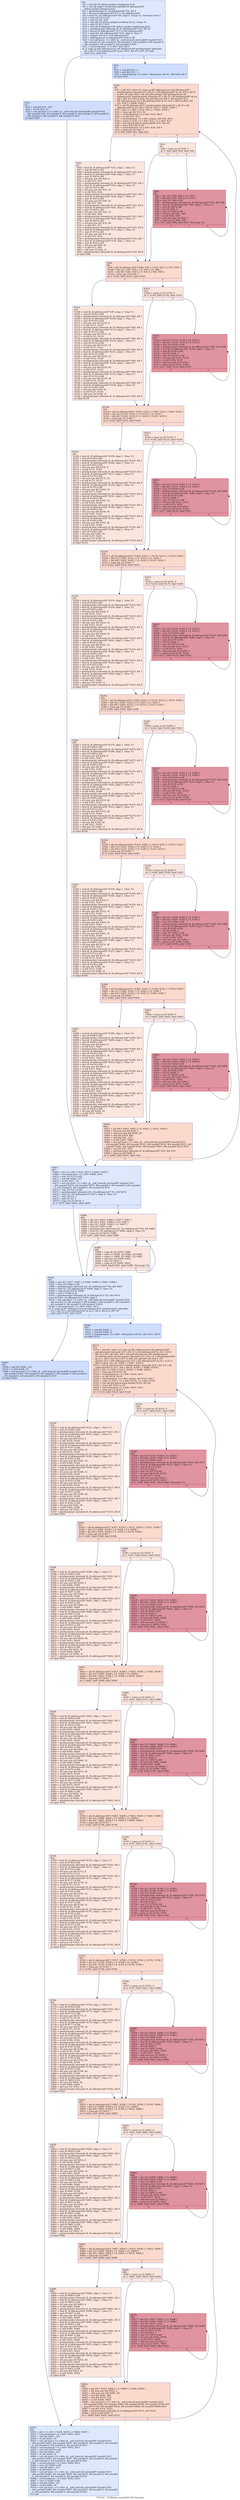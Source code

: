 digraph "CFG for '_Z13binary_searchPiS_Pbi' function" {
	label="CFG for '_Z13binary_searchPiS_Pbi' function";

	Node0x62e22c0 [shape=record,color="#3d50c3ff", style=filled, fillcolor="#b2ccfb70",label="{%4:\l  %5 = tail call i32 @llvm.amdgcn.workgroup.id.x()\l  %6 = tail call align 4 dereferenceable(64) i8 addrspace(4)*\l... @llvm.amdgcn.dispatch.ptr()\l  %7 = getelementptr i8, i8 addrspace(4)* %6, i64 4\l  %8 = bitcast i8 addrspace(4)* %7 to i16 addrspace(4)*\l  %9 = load i16, i16 addrspace(4)* %8, align 4, !range !4, !invariant.load !5\l  %10 = zext i16 %9 to i32\l  %11 = mul i32 %5, %10\l  %12 = tail call i32 @llvm.amdgcn.workitem.id.x(), !range !6\l  %13 = add i32 %11, %12\l  %14 = tail call i8 addrspace(4)* @llvm.amdgcn.implicitarg.ptr()\l  %15 = getelementptr inbounds i8, i8 addrspace(4)* %14, i64 24\l  %16 = bitcast i8 addrspace(4)* %15 to i64 addrspace(4)*\l  %17 = load i64, i64 addrspace(4)* %16, align 8, !tbaa !7\l  %18 = inttoptr i64 %17 to i8 addrspace(1)*\l  %19 = addrspacecast i8 addrspace(1)* %18 to i8*\l  %20 = tail call fastcc \<2 x i64\> @__ockl_hostcall_internal(i8* noundef %19,\l... i64 noundef 33, i64 noundef 0, i64 noundef 0, i64 noundef 0, i64 noundef 0,\l... i64 noundef 0, i64 noundef 0, i64 noundef 0) #10\l  %21 = extractelement \<2 x i64\> %20, i64 0\l  br i1 icmp eq (i8* addrspacecast (i8 addrspace(4)* getelementptr inbounds\l... ([5 x i8], [5 x i8] addrspace(4)* @.str, i64 0, i64 0) to i8*), i8* null),\l... label %22, label %26\l|{<s0>T|<s1>F}}"];
	Node0x62e22c0:s0 -> Node0x62e5010;
	Node0x62e22c0:s1 -> Node0x62e5a00;
	Node0x62e5010 [shape=record,color="#3d50c3ff", style=filled, fillcolor="#93b5fe70",label="{%22:\l22:                                               \l  %23 = and i64 %21, -225\l  %24 = or i64 %23, 32\l  %25 = tail call fastcc \<2 x i64\> @__ockl_hostcall_internal(i8* noundef %19,\l... i64 noundef %24, i64 noundef 0, i64 noundef 0, i64 noundef 0, i64 noundef 0,\l... i64 noundef 0, i64 noundef 0, i64 noundef 0) #10\l  br label %467\l}"];
	Node0x62e5010 -> Node0x62e5cc0;
	Node0x62e5a00 [shape=record,color="#3d50c3ff", style=filled, fillcolor="#93b5fe70",label="{%26:\l26:                                               \l  %27 = and i64 %21, 2\l  %28 = and i64 %21, -3\l  %29 = insertelement \<2 x i64\> \<i64 poison, i64 0\>, i64 %28, i64 0\l  br label %30\l}"];
	Node0x62e5a00 -> Node0x62e6860;
	Node0x62e6860 [shape=record,color="#3d50c3ff", style=filled, fillcolor="#f7ac8e70",label="{%30:\l30:                                               \l  %31 = phi i64 [ select (i1 icmp eq (i8* addrspacecast (i8 addrspace(4)*\l... getelementptr inbounds ([5 x i8], [5 x i8] addrspace(4)* @.str, i64 0, i64 0)\l... to i8*), i8* null), i64 0, i64 add (i64 ptrtoint (i8* addrspacecast (i8\l... addrspace(4)* getelementptr inbounds ([5 x i8], [5 x i8] addrspace(4)* @.str,\l... i64 0, i64 4) to i8*) to i64), i64 add (i64 sub (i64 0, i64 ptrtoint ([5 x\l... i8]* addrspacecast ([5 x i8] addrspace(4)* @.str to [5 x i8]*) to i64)), i64\l... 1))), %26 ], [ %464, %456 ]\l  %32 = phi i8 addrspace(4)* [ getelementptr inbounds ([5 x i8], [5 x i8]\l... addrspace(4)* @.str, i64 0, i64 0), %26 ], [ %465, %456 ]\l  %33 = phi \<2 x i64\> [ %29, %26 ], [ %463, %456 ]\l  %34 = icmp ugt i64 %31, 56\l  %35 = extractelement \<2 x i64\> %33, i64 0\l  %36 = or i64 %35, %27\l  %37 = insertelement \<2 x i64\> poison, i64 %36, i64 0\l  %38 = select i1 %34, \<2 x i64\> %33, \<2 x i64\> %37\l  %39 = tail call i64 @llvm.umin.i64(i64 %31, i64 56)\l  %40 = trunc i64 %39 to i32\l  %41 = extractelement \<2 x i64\> %38, i64 0\l  %42 = icmp ugt i32 %40, 7\l  br i1 %42, label %45, label %43\l|{<s0>T|<s1>F}}"];
	Node0x62e6860:s0 -> Node0x62e78a0;
	Node0x62e6860:s1 -> Node0x62e7930;
	Node0x62e7930 [shape=record,color="#3d50c3ff", style=filled, fillcolor="#f3c7b170",label="{%43:\l43:                                               \l  %44 = icmp eq i32 %40, 0\l  br i1 %44, label %98, label %85\l|{<s0>T|<s1>F}}"];
	Node0x62e7930:s0 -> Node0x62e7b30;
	Node0x62e7930:s1 -> Node0x62e7b80;
	Node0x62e78a0 [shape=record,color="#3d50c3ff", style=filled, fillcolor="#f3c7b170",label="{%45:\l45:                                               \l  %46 = load i8, i8 addrspace(4)* %32, align 1, !tbaa !11\l  %47 = zext i8 %46 to i64\l  %48 = getelementptr inbounds i8, i8 addrspace(4)* %32, i64 1\l  %49 = load i8, i8 addrspace(4)* %48, align 1, !tbaa !11\l  %50 = zext i8 %49 to i64\l  %51 = shl nuw nsw i64 %50, 8\l  %52 = or i64 %51, %47\l  %53 = getelementptr inbounds i8, i8 addrspace(4)* %32, i64 2\l  %54 = load i8, i8 addrspace(4)* %53, align 1, !tbaa !11\l  %55 = zext i8 %54 to i64\l  %56 = shl nuw nsw i64 %55, 16\l  %57 = or i64 %52, %56\l  %58 = getelementptr inbounds i8, i8 addrspace(4)* %32, i64 3\l  %59 = load i8, i8 addrspace(4)* %58, align 1, !tbaa !11\l  %60 = zext i8 %59 to i64\l  %61 = shl nuw nsw i64 %60, 24\l  %62 = or i64 %57, %61\l  %63 = getelementptr inbounds i8, i8 addrspace(4)* %32, i64 4\l  %64 = load i8, i8 addrspace(4)* %63, align 1, !tbaa !11\l  %65 = zext i8 %64 to i64\l  %66 = shl nuw nsw i64 %65, 32\l  %67 = or i64 %62, %66\l  %68 = getelementptr inbounds i8, i8 addrspace(4)* %32, i64 5\l  %69 = load i8, i8 addrspace(4)* %68, align 1, !tbaa !11\l  %70 = zext i8 %69 to i64\l  %71 = shl nuw nsw i64 %70, 40\l  %72 = or i64 %67, %71\l  %73 = getelementptr inbounds i8, i8 addrspace(4)* %32, i64 6\l  %74 = load i8, i8 addrspace(4)* %73, align 1, !tbaa !11\l  %75 = zext i8 %74 to i64\l  %76 = shl nuw nsw i64 %75, 48\l  %77 = or i64 %72, %76\l  %78 = getelementptr inbounds i8, i8 addrspace(4)* %32, i64 7\l  %79 = load i8, i8 addrspace(4)* %78, align 1, !tbaa !11\l  %80 = zext i8 %79 to i64\l  %81 = shl nuw i64 %80, 56\l  %82 = or i64 %77, %81\l  %83 = add nsw i32 %40, -8\l  %84 = getelementptr inbounds i8, i8 addrspace(4)* %32, i64 8\l  br label %98\l}"];
	Node0x62e78a0 -> Node0x62e7b30;
	Node0x62e7b80 [shape=record,color="#b70d28ff", style=filled, fillcolor="#b70d2870",label="{%85:\l85:                                               \l  %86 = phi i32 [ %96, %85 ], [ 0, %43 ]\l  %87 = phi i64 [ %95, %85 ], [ 0, %43 ]\l  %88 = zext i32 %86 to i64\l  %89 = getelementptr inbounds i8, i8 addrspace(4)* %32, i64 %88\l  %90 = load i8, i8 addrspace(4)* %89, align 1, !tbaa !11\l  %91 = zext i8 %90 to i64\l  %92 = shl i32 %86, 3\l  %93 = zext i32 %92 to i64\l  %94 = shl nuw i64 %91, %93\l  %95 = or i64 %94, %87\l  %96 = add nuw nsw i32 %86, 1\l  %97 = icmp eq i32 %96, %40\l  br i1 %97, label %98, label %85, !llvm.loop !12\l|{<s0>T|<s1>F}}"];
	Node0x62e7b80:s0 -> Node0x62e7b30;
	Node0x62e7b80:s1 -> Node0x62e7b80;
	Node0x62e7b30 [shape=record,color="#3d50c3ff", style=filled, fillcolor="#f7ac8e70",label="{%98:\l98:                                               \l  %99 = phi i8 addrspace(4)* [ %84, %45 ], [ %32, %43 ], [ %32, %85 ]\l  %100 = phi i32 [ %83, %45 ], [ 0, %43 ], [ 0, %85 ]\l  %101 = phi i64 [ %82, %45 ], [ 0, %43 ], [ %95, %85 ]\l  %102 = icmp ugt i32 %100, 7\l  br i1 %102, label %105, label %103\l|{<s0>T|<s1>F}}"];
	Node0x62e7b30:s0 -> Node0x62ea870;
	Node0x62e7b30:s1 -> Node0x62ea8c0;
	Node0x62ea8c0 [shape=record,color="#3d50c3ff", style=filled, fillcolor="#f3c7b170",label="{%103:\l103:                                              \l  %104 = icmp eq i32 %100, 0\l  br i1 %104, label %158, label %145\l|{<s0>T|<s1>F}}"];
	Node0x62ea8c0:s0 -> Node0x62eaa90;
	Node0x62ea8c0:s1 -> Node0x62eaae0;
	Node0x62ea870 [shape=record,color="#3d50c3ff", style=filled, fillcolor="#f3c7b170",label="{%105:\l105:                                              \l  %106 = load i8, i8 addrspace(4)* %99, align 1, !tbaa !11\l  %107 = zext i8 %106 to i64\l  %108 = getelementptr inbounds i8, i8 addrspace(4)* %99, i64 1\l  %109 = load i8, i8 addrspace(4)* %108, align 1, !tbaa !11\l  %110 = zext i8 %109 to i64\l  %111 = shl nuw nsw i64 %110, 8\l  %112 = or i64 %111, %107\l  %113 = getelementptr inbounds i8, i8 addrspace(4)* %99, i64 2\l  %114 = load i8, i8 addrspace(4)* %113, align 1, !tbaa !11\l  %115 = zext i8 %114 to i64\l  %116 = shl nuw nsw i64 %115, 16\l  %117 = or i64 %112, %116\l  %118 = getelementptr inbounds i8, i8 addrspace(4)* %99, i64 3\l  %119 = load i8, i8 addrspace(4)* %118, align 1, !tbaa !11\l  %120 = zext i8 %119 to i64\l  %121 = shl nuw nsw i64 %120, 24\l  %122 = or i64 %117, %121\l  %123 = getelementptr inbounds i8, i8 addrspace(4)* %99, i64 4\l  %124 = load i8, i8 addrspace(4)* %123, align 1, !tbaa !11\l  %125 = zext i8 %124 to i64\l  %126 = shl nuw nsw i64 %125, 32\l  %127 = or i64 %122, %126\l  %128 = getelementptr inbounds i8, i8 addrspace(4)* %99, i64 5\l  %129 = load i8, i8 addrspace(4)* %128, align 1, !tbaa !11\l  %130 = zext i8 %129 to i64\l  %131 = shl nuw nsw i64 %130, 40\l  %132 = or i64 %127, %131\l  %133 = getelementptr inbounds i8, i8 addrspace(4)* %99, i64 6\l  %134 = load i8, i8 addrspace(4)* %133, align 1, !tbaa !11\l  %135 = zext i8 %134 to i64\l  %136 = shl nuw nsw i64 %135, 48\l  %137 = or i64 %132, %136\l  %138 = getelementptr inbounds i8, i8 addrspace(4)* %99, i64 7\l  %139 = load i8, i8 addrspace(4)* %138, align 1, !tbaa !11\l  %140 = zext i8 %139 to i64\l  %141 = shl nuw i64 %140, 56\l  %142 = or i64 %137, %141\l  %143 = add nsw i32 %100, -8\l  %144 = getelementptr inbounds i8, i8 addrspace(4)* %99, i64 8\l  br label %158\l}"];
	Node0x62ea870 -> Node0x62eaa90;
	Node0x62eaae0 [shape=record,color="#b70d28ff", style=filled, fillcolor="#b70d2870",label="{%145:\l145:                                              \l  %146 = phi i32 [ %156, %145 ], [ 0, %103 ]\l  %147 = phi i64 [ %155, %145 ], [ 0, %103 ]\l  %148 = zext i32 %146 to i64\l  %149 = getelementptr inbounds i8, i8 addrspace(4)* %99, i64 %148\l  %150 = load i8, i8 addrspace(4)* %149, align 1, !tbaa !11\l  %151 = zext i8 %150 to i64\l  %152 = shl i32 %146, 3\l  %153 = zext i32 %152 to i64\l  %154 = shl nuw i64 %151, %153\l  %155 = or i64 %154, %147\l  %156 = add nuw nsw i32 %146, 1\l  %157 = icmp eq i32 %156, %100\l  br i1 %157, label %158, label %145\l|{<s0>T|<s1>F}}"];
	Node0x62eaae0:s0 -> Node0x62eaa90;
	Node0x62eaae0:s1 -> Node0x62eaae0;
	Node0x62eaa90 [shape=record,color="#3d50c3ff", style=filled, fillcolor="#f7ac8e70",label="{%158:\l158:                                              \l  %159 = phi i8 addrspace(4)* [ %144, %105 ], [ %99, %103 ], [ %99, %145 ]\l  %160 = phi i32 [ %143, %105 ], [ 0, %103 ], [ 0, %145 ]\l  %161 = phi i64 [ %142, %105 ], [ 0, %103 ], [ %155, %145 ]\l  %162 = icmp ugt i32 %160, 7\l  br i1 %162, label %165, label %163\l|{<s0>T|<s1>F}}"];
	Node0x62eaa90:s0 -> Node0x62ecfb0;
	Node0x62eaa90:s1 -> Node0x62ed000;
	Node0x62ed000 [shape=record,color="#3d50c3ff", style=filled, fillcolor="#f3c7b170",label="{%163:\l163:                                              \l  %164 = icmp eq i32 %160, 0\l  br i1 %164, label %218, label %205\l|{<s0>T|<s1>F}}"];
	Node0x62ed000:s0 -> Node0x62ed190;
	Node0x62ed000:s1 -> Node0x62ed1e0;
	Node0x62ecfb0 [shape=record,color="#3d50c3ff", style=filled, fillcolor="#f3c7b170",label="{%165:\l165:                                              \l  %166 = load i8, i8 addrspace(4)* %159, align 1, !tbaa !11\l  %167 = zext i8 %166 to i64\l  %168 = getelementptr inbounds i8, i8 addrspace(4)* %159, i64 1\l  %169 = load i8, i8 addrspace(4)* %168, align 1, !tbaa !11\l  %170 = zext i8 %169 to i64\l  %171 = shl nuw nsw i64 %170, 8\l  %172 = or i64 %171, %167\l  %173 = getelementptr inbounds i8, i8 addrspace(4)* %159, i64 2\l  %174 = load i8, i8 addrspace(4)* %173, align 1, !tbaa !11\l  %175 = zext i8 %174 to i64\l  %176 = shl nuw nsw i64 %175, 16\l  %177 = or i64 %172, %176\l  %178 = getelementptr inbounds i8, i8 addrspace(4)* %159, i64 3\l  %179 = load i8, i8 addrspace(4)* %178, align 1, !tbaa !11\l  %180 = zext i8 %179 to i64\l  %181 = shl nuw nsw i64 %180, 24\l  %182 = or i64 %177, %181\l  %183 = getelementptr inbounds i8, i8 addrspace(4)* %159, i64 4\l  %184 = load i8, i8 addrspace(4)* %183, align 1, !tbaa !11\l  %185 = zext i8 %184 to i64\l  %186 = shl nuw nsw i64 %185, 32\l  %187 = or i64 %182, %186\l  %188 = getelementptr inbounds i8, i8 addrspace(4)* %159, i64 5\l  %189 = load i8, i8 addrspace(4)* %188, align 1, !tbaa !11\l  %190 = zext i8 %189 to i64\l  %191 = shl nuw nsw i64 %190, 40\l  %192 = or i64 %187, %191\l  %193 = getelementptr inbounds i8, i8 addrspace(4)* %159, i64 6\l  %194 = load i8, i8 addrspace(4)* %193, align 1, !tbaa !11\l  %195 = zext i8 %194 to i64\l  %196 = shl nuw nsw i64 %195, 48\l  %197 = or i64 %192, %196\l  %198 = getelementptr inbounds i8, i8 addrspace(4)* %159, i64 7\l  %199 = load i8, i8 addrspace(4)* %198, align 1, !tbaa !11\l  %200 = zext i8 %199 to i64\l  %201 = shl nuw i64 %200, 56\l  %202 = or i64 %197, %201\l  %203 = add nsw i32 %160, -8\l  %204 = getelementptr inbounds i8, i8 addrspace(4)* %159, i64 8\l  br label %218\l}"];
	Node0x62ecfb0 -> Node0x62ed190;
	Node0x62ed1e0 [shape=record,color="#b70d28ff", style=filled, fillcolor="#b70d2870",label="{%205:\l205:                                              \l  %206 = phi i32 [ %216, %205 ], [ 0, %163 ]\l  %207 = phi i64 [ %215, %205 ], [ 0, %163 ]\l  %208 = zext i32 %206 to i64\l  %209 = getelementptr inbounds i8, i8 addrspace(4)* %159, i64 %208\l  %210 = load i8, i8 addrspace(4)* %209, align 1, !tbaa !11\l  %211 = zext i8 %210 to i64\l  %212 = shl i32 %206, 3\l  %213 = zext i32 %212 to i64\l  %214 = shl nuw i64 %211, %213\l  %215 = or i64 %214, %207\l  %216 = add nuw nsw i32 %206, 1\l  %217 = icmp eq i32 %216, %160\l  br i1 %217, label %218, label %205\l|{<s0>T|<s1>F}}"];
	Node0x62ed1e0:s0 -> Node0x62ed190;
	Node0x62ed1e0:s1 -> Node0x62ed1e0;
	Node0x62ed190 [shape=record,color="#3d50c3ff", style=filled, fillcolor="#f7ac8e70",label="{%218:\l218:                                              \l  %219 = phi i8 addrspace(4)* [ %204, %165 ], [ %159, %163 ], [ %159, %205 ]\l  %220 = phi i32 [ %203, %165 ], [ 0, %163 ], [ 0, %205 ]\l  %221 = phi i64 [ %202, %165 ], [ 0, %163 ], [ %215, %205 ]\l  %222 = icmp ugt i32 %220, 7\l  br i1 %222, label %225, label %223\l|{<s0>T|<s1>F}}"];
	Node0x62ed190:s0 -> Node0x62ef230;
	Node0x62ed190:s1 -> Node0x62ef280;
	Node0x62ef280 [shape=record,color="#3d50c3ff", style=filled, fillcolor="#f3c7b170",label="{%223:\l223:                                              \l  %224 = icmp eq i32 %220, 0\l  br i1 %224, label %278, label %265\l|{<s0>T|<s1>F}}"];
	Node0x62ef280:s0 -> Node0x62ef410;
	Node0x62ef280:s1 -> Node0x62ef460;
	Node0x62ef230 [shape=record,color="#3d50c3ff", style=filled, fillcolor="#f3c7b170",label="{%225:\l225:                                              \l  %226 = load i8, i8 addrspace(4)* %219, align 1, !tbaa !11\l  %227 = zext i8 %226 to i64\l  %228 = getelementptr inbounds i8, i8 addrspace(4)* %219, i64 1\l  %229 = load i8, i8 addrspace(4)* %228, align 1, !tbaa !11\l  %230 = zext i8 %229 to i64\l  %231 = shl nuw nsw i64 %230, 8\l  %232 = or i64 %231, %227\l  %233 = getelementptr inbounds i8, i8 addrspace(4)* %219, i64 2\l  %234 = load i8, i8 addrspace(4)* %233, align 1, !tbaa !11\l  %235 = zext i8 %234 to i64\l  %236 = shl nuw nsw i64 %235, 16\l  %237 = or i64 %232, %236\l  %238 = getelementptr inbounds i8, i8 addrspace(4)* %219, i64 3\l  %239 = load i8, i8 addrspace(4)* %238, align 1, !tbaa !11\l  %240 = zext i8 %239 to i64\l  %241 = shl nuw nsw i64 %240, 24\l  %242 = or i64 %237, %241\l  %243 = getelementptr inbounds i8, i8 addrspace(4)* %219, i64 4\l  %244 = load i8, i8 addrspace(4)* %243, align 1, !tbaa !11\l  %245 = zext i8 %244 to i64\l  %246 = shl nuw nsw i64 %245, 32\l  %247 = or i64 %242, %246\l  %248 = getelementptr inbounds i8, i8 addrspace(4)* %219, i64 5\l  %249 = load i8, i8 addrspace(4)* %248, align 1, !tbaa !11\l  %250 = zext i8 %249 to i64\l  %251 = shl nuw nsw i64 %250, 40\l  %252 = or i64 %247, %251\l  %253 = getelementptr inbounds i8, i8 addrspace(4)* %219, i64 6\l  %254 = load i8, i8 addrspace(4)* %253, align 1, !tbaa !11\l  %255 = zext i8 %254 to i64\l  %256 = shl nuw nsw i64 %255, 48\l  %257 = or i64 %252, %256\l  %258 = getelementptr inbounds i8, i8 addrspace(4)* %219, i64 7\l  %259 = load i8, i8 addrspace(4)* %258, align 1, !tbaa !11\l  %260 = zext i8 %259 to i64\l  %261 = shl nuw i64 %260, 56\l  %262 = or i64 %257, %261\l  %263 = add nsw i32 %220, -8\l  %264 = getelementptr inbounds i8, i8 addrspace(4)* %219, i64 8\l  br label %278\l}"];
	Node0x62ef230 -> Node0x62ef410;
	Node0x62ef460 [shape=record,color="#b70d28ff", style=filled, fillcolor="#b70d2870",label="{%265:\l265:                                              \l  %266 = phi i32 [ %276, %265 ], [ 0, %223 ]\l  %267 = phi i64 [ %275, %265 ], [ 0, %223 ]\l  %268 = zext i32 %266 to i64\l  %269 = getelementptr inbounds i8, i8 addrspace(4)* %219, i64 %268\l  %270 = load i8, i8 addrspace(4)* %269, align 1, !tbaa !11\l  %271 = zext i8 %270 to i64\l  %272 = shl i32 %266, 3\l  %273 = zext i32 %272 to i64\l  %274 = shl nuw i64 %271, %273\l  %275 = or i64 %274, %267\l  %276 = add nuw nsw i32 %266, 1\l  %277 = icmp eq i32 %276, %220\l  br i1 %277, label %278, label %265\l|{<s0>T|<s1>F}}"];
	Node0x62ef460:s0 -> Node0x62ef410;
	Node0x62ef460:s1 -> Node0x62ef460;
	Node0x62ef410 [shape=record,color="#3d50c3ff", style=filled, fillcolor="#f7ac8e70",label="{%278:\l278:                                              \l  %279 = phi i8 addrspace(4)* [ %264, %225 ], [ %219, %223 ], [ %219, %265 ]\l  %280 = phi i32 [ %263, %225 ], [ 0, %223 ], [ 0, %265 ]\l  %281 = phi i64 [ %262, %225 ], [ 0, %223 ], [ %275, %265 ]\l  %282 = icmp ugt i32 %280, 7\l  br i1 %282, label %285, label %283\l|{<s0>T|<s1>F}}"];
	Node0x62ef410:s0 -> Node0x62f1c90;
	Node0x62ef410:s1 -> Node0x62f1ce0;
	Node0x62f1ce0 [shape=record,color="#3d50c3ff", style=filled, fillcolor="#f3c7b170",label="{%283:\l283:                                              \l  %284 = icmp eq i32 %280, 0\l  br i1 %284, label %338, label %325\l|{<s0>T|<s1>F}}"];
	Node0x62f1ce0:s0 -> Node0x62f1e70;
	Node0x62f1ce0:s1 -> Node0x62f1ec0;
	Node0x62f1c90 [shape=record,color="#3d50c3ff", style=filled, fillcolor="#f3c7b170",label="{%285:\l285:                                              \l  %286 = load i8, i8 addrspace(4)* %279, align 1, !tbaa !11\l  %287 = zext i8 %286 to i64\l  %288 = getelementptr inbounds i8, i8 addrspace(4)* %279, i64 1\l  %289 = load i8, i8 addrspace(4)* %288, align 1, !tbaa !11\l  %290 = zext i8 %289 to i64\l  %291 = shl nuw nsw i64 %290, 8\l  %292 = or i64 %291, %287\l  %293 = getelementptr inbounds i8, i8 addrspace(4)* %279, i64 2\l  %294 = load i8, i8 addrspace(4)* %293, align 1, !tbaa !11\l  %295 = zext i8 %294 to i64\l  %296 = shl nuw nsw i64 %295, 16\l  %297 = or i64 %292, %296\l  %298 = getelementptr inbounds i8, i8 addrspace(4)* %279, i64 3\l  %299 = load i8, i8 addrspace(4)* %298, align 1, !tbaa !11\l  %300 = zext i8 %299 to i64\l  %301 = shl nuw nsw i64 %300, 24\l  %302 = or i64 %297, %301\l  %303 = getelementptr inbounds i8, i8 addrspace(4)* %279, i64 4\l  %304 = load i8, i8 addrspace(4)* %303, align 1, !tbaa !11\l  %305 = zext i8 %304 to i64\l  %306 = shl nuw nsw i64 %305, 32\l  %307 = or i64 %302, %306\l  %308 = getelementptr inbounds i8, i8 addrspace(4)* %279, i64 5\l  %309 = load i8, i8 addrspace(4)* %308, align 1, !tbaa !11\l  %310 = zext i8 %309 to i64\l  %311 = shl nuw nsw i64 %310, 40\l  %312 = or i64 %307, %311\l  %313 = getelementptr inbounds i8, i8 addrspace(4)* %279, i64 6\l  %314 = load i8, i8 addrspace(4)* %313, align 1, !tbaa !11\l  %315 = zext i8 %314 to i64\l  %316 = shl nuw nsw i64 %315, 48\l  %317 = or i64 %312, %316\l  %318 = getelementptr inbounds i8, i8 addrspace(4)* %279, i64 7\l  %319 = load i8, i8 addrspace(4)* %318, align 1, !tbaa !11\l  %320 = zext i8 %319 to i64\l  %321 = shl nuw i64 %320, 56\l  %322 = or i64 %317, %321\l  %323 = add nsw i32 %280, -8\l  %324 = getelementptr inbounds i8, i8 addrspace(4)* %279, i64 8\l  br label %338\l}"];
	Node0x62f1c90 -> Node0x62f1e70;
	Node0x62f1ec0 [shape=record,color="#b70d28ff", style=filled, fillcolor="#b70d2870",label="{%325:\l325:                                              \l  %326 = phi i32 [ %336, %325 ], [ 0, %283 ]\l  %327 = phi i64 [ %335, %325 ], [ 0, %283 ]\l  %328 = zext i32 %326 to i64\l  %329 = getelementptr inbounds i8, i8 addrspace(4)* %279, i64 %328\l  %330 = load i8, i8 addrspace(4)* %329, align 1, !tbaa !11\l  %331 = zext i8 %330 to i64\l  %332 = shl i32 %326, 3\l  %333 = zext i32 %332 to i64\l  %334 = shl nuw i64 %331, %333\l  %335 = or i64 %334, %327\l  %336 = add nuw nsw i32 %326, 1\l  %337 = icmp eq i32 %336, %280\l  br i1 %337, label %338, label %325\l|{<s0>T|<s1>F}}"];
	Node0x62f1ec0:s0 -> Node0x62f1e70;
	Node0x62f1ec0:s1 -> Node0x62f1ec0;
	Node0x62f1e70 [shape=record,color="#3d50c3ff", style=filled, fillcolor="#f7ac8e70",label="{%338:\l338:                                              \l  %339 = phi i8 addrspace(4)* [ %324, %285 ], [ %279, %283 ], [ %279, %325 ]\l  %340 = phi i32 [ %323, %285 ], [ 0, %283 ], [ 0, %325 ]\l  %341 = phi i64 [ %322, %285 ], [ 0, %283 ], [ %335, %325 ]\l  %342 = icmp ugt i32 %340, 7\l  br i1 %342, label %345, label %343\l|{<s0>T|<s1>F}}"];
	Node0x62f1e70:s0 -> Node0x62e8370;
	Node0x62f1e70:s1 -> Node0x62e83c0;
	Node0x62e83c0 [shape=record,color="#3d50c3ff", style=filled, fillcolor="#f3c7b170",label="{%343:\l343:                                              \l  %344 = icmp eq i32 %340, 0\l  br i1 %344, label %398, label %385\l|{<s0>T|<s1>F}}"];
	Node0x62e83c0:s0 -> Node0x62e8550;
	Node0x62e83c0:s1 -> Node0x62e85a0;
	Node0x62e8370 [shape=record,color="#3d50c3ff", style=filled, fillcolor="#f3c7b170",label="{%345:\l345:                                              \l  %346 = load i8, i8 addrspace(4)* %339, align 1, !tbaa !11\l  %347 = zext i8 %346 to i64\l  %348 = getelementptr inbounds i8, i8 addrspace(4)* %339, i64 1\l  %349 = load i8, i8 addrspace(4)* %348, align 1, !tbaa !11\l  %350 = zext i8 %349 to i64\l  %351 = shl nuw nsw i64 %350, 8\l  %352 = or i64 %351, %347\l  %353 = getelementptr inbounds i8, i8 addrspace(4)* %339, i64 2\l  %354 = load i8, i8 addrspace(4)* %353, align 1, !tbaa !11\l  %355 = zext i8 %354 to i64\l  %356 = shl nuw nsw i64 %355, 16\l  %357 = or i64 %352, %356\l  %358 = getelementptr inbounds i8, i8 addrspace(4)* %339, i64 3\l  %359 = load i8, i8 addrspace(4)* %358, align 1, !tbaa !11\l  %360 = zext i8 %359 to i64\l  %361 = shl nuw nsw i64 %360, 24\l  %362 = or i64 %357, %361\l  %363 = getelementptr inbounds i8, i8 addrspace(4)* %339, i64 4\l  %364 = load i8, i8 addrspace(4)* %363, align 1, !tbaa !11\l  %365 = zext i8 %364 to i64\l  %366 = shl nuw nsw i64 %365, 32\l  %367 = or i64 %362, %366\l  %368 = getelementptr inbounds i8, i8 addrspace(4)* %339, i64 5\l  %369 = load i8, i8 addrspace(4)* %368, align 1, !tbaa !11\l  %370 = zext i8 %369 to i64\l  %371 = shl nuw nsw i64 %370, 40\l  %372 = or i64 %367, %371\l  %373 = getelementptr inbounds i8, i8 addrspace(4)* %339, i64 6\l  %374 = load i8, i8 addrspace(4)* %373, align 1, !tbaa !11\l  %375 = zext i8 %374 to i64\l  %376 = shl nuw nsw i64 %375, 48\l  %377 = or i64 %372, %376\l  %378 = getelementptr inbounds i8, i8 addrspace(4)* %339, i64 7\l  %379 = load i8, i8 addrspace(4)* %378, align 1, !tbaa !11\l  %380 = zext i8 %379 to i64\l  %381 = shl nuw i64 %380, 56\l  %382 = or i64 %377, %381\l  %383 = add nsw i32 %340, -8\l  %384 = getelementptr inbounds i8, i8 addrspace(4)* %339, i64 8\l  br label %398\l}"];
	Node0x62e8370 -> Node0x62e8550;
	Node0x62e85a0 [shape=record,color="#b70d28ff", style=filled, fillcolor="#b70d2870",label="{%385:\l385:                                              \l  %386 = phi i32 [ %396, %385 ], [ 0, %343 ]\l  %387 = phi i64 [ %395, %385 ], [ 0, %343 ]\l  %388 = zext i32 %386 to i64\l  %389 = getelementptr inbounds i8, i8 addrspace(4)* %339, i64 %388\l  %390 = load i8, i8 addrspace(4)* %389, align 1, !tbaa !11\l  %391 = zext i8 %390 to i64\l  %392 = shl i32 %386, 3\l  %393 = zext i32 %392 to i64\l  %394 = shl nuw i64 %391, %393\l  %395 = or i64 %394, %387\l  %396 = add nuw nsw i32 %386, 1\l  %397 = icmp eq i32 %396, %340\l  br i1 %397, label %398, label %385\l|{<s0>T|<s1>F}}"];
	Node0x62e85a0:s0 -> Node0x62e8550;
	Node0x62e85a0:s1 -> Node0x62e85a0;
	Node0x62e8550 [shape=record,color="#3d50c3ff", style=filled, fillcolor="#f7ac8e70",label="{%398:\l398:                                              \l  %399 = phi i8 addrspace(4)* [ %384, %345 ], [ %339, %343 ], [ %339, %385 ]\l  %400 = phi i32 [ %383, %345 ], [ 0, %343 ], [ 0, %385 ]\l  %401 = phi i64 [ %382, %345 ], [ 0, %343 ], [ %395, %385 ]\l  %402 = icmp ugt i32 %400, 7\l  br i1 %402, label %405, label %403\l|{<s0>T|<s1>F}}"];
	Node0x62e8550:s0 -> Node0x62f7170;
	Node0x62e8550:s1 -> Node0x62f71c0;
	Node0x62f71c0 [shape=record,color="#3d50c3ff", style=filled, fillcolor="#f3c7b170",label="{%403:\l403:                                              \l  %404 = icmp eq i32 %400, 0\l  br i1 %404, label %456, label %443\l|{<s0>T|<s1>F}}"];
	Node0x62f71c0:s0 -> Node0x62e6cd0;
	Node0x62f71c0:s1 -> Node0x62f7350;
	Node0x62f7170 [shape=record,color="#3d50c3ff", style=filled, fillcolor="#f3c7b170",label="{%405:\l405:                                              \l  %406 = load i8, i8 addrspace(4)* %399, align 1, !tbaa !11\l  %407 = zext i8 %406 to i64\l  %408 = getelementptr inbounds i8, i8 addrspace(4)* %399, i64 1\l  %409 = load i8, i8 addrspace(4)* %408, align 1, !tbaa !11\l  %410 = zext i8 %409 to i64\l  %411 = shl nuw nsw i64 %410, 8\l  %412 = or i64 %411, %407\l  %413 = getelementptr inbounds i8, i8 addrspace(4)* %399, i64 2\l  %414 = load i8, i8 addrspace(4)* %413, align 1, !tbaa !11\l  %415 = zext i8 %414 to i64\l  %416 = shl nuw nsw i64 %415, 16\l  %417 = or i64 %412, %416\l  %418 = getelementptr inbounds i8, i8 addrspace(4)* %399, i64 3\l  %419 = load i8, i8 addrspace(4)* %418, align 1, !tbaa !11\l  %420 = zext i8 %419 to i64\l  %421 = shl nuw nsw i64 %420, 24\l  %422 = or i64 %417, %421\l  %423 = getelementptr inbounds i8, i8 addrspace(4)* %399, i64 4\l  %424 = load i8, i8 addrspace(4)* %423, align 1, !tbaa !11\l  %425 = zext i8 %424 to i64\l  %426 = shl nuw nsw i64 %425, 32\l  %427 = or i64 %422, %426\l  %428 = getelementptr inbounds i8, i8 addrspace(4)* %399, i64 5\l  %429 = load i8, i8 addrspace(4)* %428, align 1, !tbaa !11\l  %430 = zext i8 %429 to i64\l  %431 = shl nuw nsw i64 %430, 40\l  %432 = or i64 %427, %431\l  %433 = getelementptr inbounds i8, i8 addrspace(4)* %399, i64 6\l  %434 = load i8, i8 addrspace(4)* %433, align 1, !tbaa !11\l  %435 = zext i8 %434 to i64\l  %436 = shl nuw nsw i64 %435, 48\l  %437 = or i64 %432, %436\l  %438 = getelementptr inbounds i8, i8 addrspace(4)* %399, i64 7\l  %439 = load i8, i8 addrspace(4)* %438, align 1, !tbaa !11\l  %440 = zext i8 %439 to i64\l  %441 = shl nuw i64 %440, 56\l  %442 = or i64 %437, %441\l  br label %456\l}"];
	Node0x62f7170 -> Node0x62e6cd0;
	Node0x62f7350 [shape=record,color="#b70d28ff", style=filled, fillcolor="#b70d2870",label="{%443:\l443:                                              \l  %444 = phi i32 [ %454, %443 ], [ 0, %403 ]\l  %445 = phi i64 [ %453, %443 ], [ 0, %403 ]\l  %446 = zext i32 %444 to i64\l  %447 = getelementptr inbounds i8, i8 addrspace(4)* %399, i64 %446\l  %448 = load i8, i8 addrspace(4)* %447, align 1, !tbaa !11\l  %449 = zext i8 %448 to i64\l  %450 = shl i32 %444, 3\l  %451 = zext i32 %450 to i64\l  %452 = shl nuw i64 %449, %451\l  %453 = or i64 %452, %445\l  %454 = add nuw nsw i32 %444, 1\l  %455 = icmp eq i32 %454, %400\l  br i1 %455, label %456, label %443\l|{<s0>T|<s1>F}}"];
	Node0x62f7350:s0 -> Node0x62e6cd0;
	Node0x62f7350:s1 -> Node0x62f7350;
	Node0x62e6cd0 [shape=record,color="#3d50c3ff", style=filled, fillcolor="#f7ac8e70",label="{%456:\l456:                                              \l  %457 = phi i64 [ %442, %405 ], [ 0, %403 ], [ %453, %443 ]\l  %458 = shl nuw nsw i64 %39, 2\l  %459 = add nuw nsw i64 %458, 28\l  %460 = and i64 %459, 480\l  %461 = and i64 %41, -225\l  %462 = or i64 %461, %460\l  %463 = tail call fastcc \<2 x i64\> @__ockl_hostcall_internal(i8* noundef %19,\l... i64 noundef %462, i64 noundef %101, i64 noundef %161, i64 noundef %221, i64\l... noundef %281, i64 noundef %341, i64 noundef %401, i64 noundef %457) #10\l  %464 = sub i64 %31, %39\l  %465 = getelementptr inbounds i8, i8 addrspace(4)* %32, i64 %39\l  %466 = icmp eq i64 %464, 0\l  br i1 %466, label %467, label %30\l|{<s0>T|<s1>F}}"];
	Node0x62e6cd0:s0 -> Node0x62e5cc0;
	Node0x62e6cd0:s1 -> Node0x62e6860;
	Node0x62e5cc0 [shape=record,color="#3d50c3ff", style=filled, fillcolor="#b2ccfb70",label="{%467:\l467:                                              \l  %468 = phi \<2 x i64\> [ %25, %22 ], [ %463, %456 ]\l  %469 = extractelement \<2 x i64\> %468, i64 0\l  %470 = zext i32 %13 to i64\l  %471 = and i64 %469, -227\l  %472 = or i64 %471, 34\l  %473 = tail call fastcc \<2 x i64\> @__ockl_hostcall_internal(i8* noundef %19,\l... i64 noundef %472, i64 noundef %470, i64 noundef 0, i64 noundef 0, i64 noundef\l... 0, i64 noundef 0, i64 noundef 0, i64 noundef 0) #10\l  %474 = sext i32 %13 to i64\l  %475 = getelementptr inbounds i32, i32 addrspace(1)* %1, i64 %474\l  %476 = load i32, i32 addrspace(1)* %475, align 4, !tbaa !14\l  %477 = sdiv i32 %3, 2\l  %478 = add i32 %3, 1\l  %479 = icmp ult i32 %478, 3\l  br i1 %479, label %495, label %480\l|{<s0>T|<s1>F}}"];
	Node0x62e5cc0:s0 -> Node0x62e4430;
	Node0x62e5cc0:s1 -> Node0x62fa3d0;
	Node0x62fa3d0 [shape=record,color="#3d50c3ff", style=filled, fillcolor="#f3c7b170",label="{%480:\l480:                                              \l  %481 = phi i32 [ %493, %488 ], [ %477, %467 ]\l  %482 = phi i32 [ %491, %488 ], [ %3, %467 ]\l  %483 = phi i32 [ %490, %488 ], [ 0, %467 ]\l  %484 = sext i32 %481 to i64\l  %485 = getelementptr inbounds i32, i32 addrspace(1)* %0, i64 %484\l  %486 = load i32, i32 addrspace(1)* %485, align 4, !tbaa !14\l  %487 = icmp eq i32 %476, %486\l  br i1 %487, label %495, label %488\l|{<s0>T|<s1>F}}"];
	Node0x62fa3d0:s0 -> Node0x62e4430;
	Node0x62fa3d0:s1 -> Node0x62fa4d0;
	Node0x62fa4d0 [shape=record,color="#3d50c3ff", style=filled, fillcolor="#f3c7b170",label="{%488:\l488:                                              \l  %489 = icmp slt i32 %476, %486\l  %490 = select i1 %489, i32 %483, i32 %481\l  %491 = select i1 %489, i32 %481, i32 %482\l  %492 = add nsw i32 %490, %491\l  %493 = sdiv i32 %492, 2\l  %494 = icmp eq i32 %490, %493\l  br i1 %494, label %495, label %480, !llvm.loop !18\l|{<s0>T|<s1>F}}"];
	Node0x62fa4d0:s0 -> Node0x62e4430;
	Node0x62fa4d0:s1 -> Node0x62fa3d0;
	Node0x62e4430 [shape=record,color="#3d50c3ff", style=filled, fillcolor="#b2ccfb70",label="{%495:\l495:                                              \l  %496 = phi i32 [ %477, %467 ], [ %490, %488 ], [ %481, %480 ]\l  %497 = sext i32 %496 to i64\l  %498 = getelementptr inbounds i32, i32 addrspace(1)* %0, i64 %497\l  %499 = load i32, i32 addrspace(1)* %498, align 4, !tbaa !14\l  %500 = icmp eq i32 %476, %499\l  %501 = zext i1 %500 to i8\l  %502 = getelementptr inbounds i8, i8 addrspace(1)* %2, i64 %474\l  store i8 %501, i8 addrspace(1)* %502, align 1\l  %503 = tail call fastcc \<2 x i64\> @__ockl_hostcall_internal(i8* noundef %19,\l... i64 noundef 33, i64 noundef 0, i64 noundef 0, i64 noundef 0, i64 noundef 0,\l... i64 noundef 0, i64 noundef 0, i64 noundef 0) #10\l  %504 = extractelement \<2 x i64\> %503, i64 0\l  br i1 icmp eq (i8* addrspacecast (i8 addrspace(4)* getelementptr inbounds\l... ([15 x i8], [15 x i8] addrspace(4)* @.str.1, i64 0, i64 0) to i8*), i8*\l... null), label %505, label %509\l|{<s0>T|<s1>F}}"];
	Node0x62e4430:s0 -> Node0x62fbd80;
	Node0x62e4430:s1 -> Node0x62fbdd0;
	Node0x62fbd80 [shape=record,color="#3d50c3ff", style=filled, fillcolor="#93b5fe70",label="{%505:\l505:                                              \l  %506 = and i64 %504, -225\l  %507 = or i64 %506, 32\l  %508 = tail call fastcc \<2 x i64\> @__ockl_hostcall_internal(i8* noundef %19,\l... i64 noundef %507, i64 noundef 0, i64 noundef 0, i64 noundef 0, i64 noundef 0,\l... i64 noundef 0, i64 noundef 0, i64 noundef 0) #10\l  br label %950\l}"];
	Node0x62fbd80 -> Node0x62fc030;
	Node0x62fbdd0 [shape=record,color="#3d50c3ff", style=filled, fillcolor="#93b5fe70",label="{%509:\l509:                                              \l  %510 = and i64 %504, 2\l  %511 = and i64 %504, -3\l  %512 = insertelement \<2 x i64\> \<i64 poison, i64 0\>, i64 %511, i64 0\l  br label %513\l}"];
	Node0x62fbdd0 -> Node0x62fc0f0;
	Node0x62fc0f0 [shape=record,color="#3d50c3ff", style=filled, fillcolor="#f7ac8e70",label="{%513:\l513:                                              \l  %514 = phi i64 [ select (i1 icmp eq (i8* addrspacecast (i8 addrspace(4)*\l... getelementptr inbounds ([15 x i8], [15 x i8] addrspace(4)* @.str.1, i64 0,\l... i64 0) to i8*), i8* null), i64 0, i64 add (i64 ptrtoint (i8* addrspacecast\l... (i8 addrspace(4)* getelementptr inbounds ([15 x i8], [15 x i8] addrspace(4)*\l... @.str.1, i64 0, i64 14) to i8*) to i64), i64 add (i64 sub (i64 0, i64\l... ptrtoint ([15 x i8]* addrspacecast ([15 x i8] addrspace(4)* @.str.1 to [15 x\l... i8]*) to i64)), i64 1))), %509 ], [ %947, %939 ]\l  %515 = phi i8 addrspace(4)* [ getelementptr inbounds ([15 x i8], [15 x i8]\l... addrspace(4)* @.str.1, i64 0, i64 0), %509 ], [ %948, %939 ]\l  %516 = phi \<2 x i64\> [ %512, %509 ], [ %946, %939 ]\l  %517 = icmp ugt i64 %514, 56\l  %518 = extractelement \<2 x i64\> %516, i64 0\l  %519 = or i64 %518, %510\l  %520 = insertelement \<2 x i64\> poison, i64 %519, i64 0\l  %521 = select i1 %517, \<2 x i64\> %516, \<2 x i64\> %520\l  %522 = tail call i64 @llvm.umin.i64(i64 %514, i64 56)\l  %523 = trunc i64 %522 to i32\l  %524 = extractelement \<2 x i64\> %521, i64 0\l  %525 = icmp ugt i32 %523, 7\l  br i1 %525, label %528, label %526\l|{<s0>T|<s1>F}}"];
	Node0x62fc0f0:s0 -> Node0x62f1260;
	Node0x62fc0f0:s1 -> Node0x62f12f0;
	Node0x62f12f0 [shape=record,color="#3d50c3ff", style=filled, fillcolor="#f3c7b170",label="{%526:\l526:                                              \l  %527 = icmp eq i32 %523, 0\l  br i1 %527, label %581, label %568\l|{<s0>T|<s1>F}}"];
	Node0x62f12f0:s0 -> Node0x62f14c0;
	Node0x62f12f0:s1 -> Node0x62f1510;
	Node0x62f1260 [shape=record,color="#3d50c3ff", style=filled, fillcolor="#f3c7b170",label="{%528:\l528:                                              \l  %529 = load i8, i8 addrspace(4)* %515, align 1, !tbaa !11\l  %530 = zext i8 %529 to i64\l  %531 = getelementptr inbounds i8, i8 addrspace(4)* %515, i64 1\l  %532 = load i8, i8 addrspace(4)* %531, align 1, !tbaa !11\l  %533 = zext i8 %532 to i64\l  %534 = shl nuw nsw i64 %533, 8\l  %535 = or i64 %534, %530\l  %536 = getelementptr inbounds i8, i8 addrspace(4)* %515, i64 2\l  %537 = load i8, i8 addrspace(4)* %536, align 1, !tbaa !11\l  %538 = zext i8 %537 to i64\l  %539 = shl nuw nsw i64 %538, 16\l  %540 = or i64 %535, %539\l  %541 = getelementptr inbounds i8, i8 addrspace(4)* %515, i64 3\l  %542 = load i8, i8 addrspace(4)* %541, align 1, !tbaa !11\l  %543 = zext i8 %542 to i64\l  %544 = shl nuw nsw i64 %543, 24\l  %545 = or i64 %540, %544\l  %546 = getelementptr inbounds i8, i8 addrspace(4)* %515, i64 4\l  %547 = load i8, i8 addrspace(4)* %546, align 1, !tbaa !11\l  %548 = zext i8 %547 to i64\l  %549 = shl nuw nsw i64 %548, 32\l  %550 = or i64 %545, %549\l  %551 = getelementptr inbounds i8, i8 addrspace(4)* %515, i64 5\l  %552 = load i8, i8 addrspace(4)* %551, align 1, !tbaa !11\l  %553 = zext i8 %552 to i64\l  %554 = shl nuw nsw i64 %553, 40\l  %555 = or i64 %550, %554\l  %556 = getelementptr inbounds i8, i8 addrspace(4)* %515, i64 6\l  %557 = load i8, i8 addrspace(4)* %556, align 1, !tbaa !11\l  %558 = zext i8 %557 to i64\l  %559 = shl nuw nsw i64 %558, 48\l  %560 = or i64 %555, %559\l  %561 = getelementptr inbounds i8, i8 addrspace(4)* %515, i64 7\l  %562 = load i8, i8 addrspace(4)* %561, align 1, !tbaa !11\l  %563 = zext i8 %562 to i64\l  %564 = shl nuw i64 %563, 56\l  %565 = or i64 %560, %564\l  %566 = add nsw i32 %523, -8\l  %567 = getelementptr inbounds i8, i8 addrspace(4)* %515, i64 8\l  br label %581\l}"];
	Node0x62f1260 -> Node0x62f14c0;
	Node0x62f1510 [shape=record,color="#b70d28ff", style=filled, fillcolor="#b70d2870",label="{%568:\l568:                                              \l  %569 = phi i32 [ %579, %568 ], [ 0, %526 ]\l  %570 = phi i64 [ %578, %568 ], [ 0, %526 ]\l  %571 = zext i32 %569 to i64\l  %572 = getelementptr inbounds i8, i8 addrspace(4)* %515, i64 %571\l  %573 = load i8, i8 addrspace(4)* %572, align 1, !tbaa !11\l  %574 = zext i8 %573 to i64\l  %575 = shl i32 %569, 3\l  %576 = zext i32 %575 to i64\l  %577 = shl nuw i64 %574, %576\l  %578 = or i64 %577, %570\l  %579 = add nuw nsw i32 %569, 1\l  %580 = icmp eq i32 %579, %523\l  br i1 %580, label %581, label %568, !llvm.loop !12\l|{<s0>T|<s1>F}}"];
	Node0x62f1510:s0 -> Node0x62f14c0;
	Node0x62f1510:s1 -> Node0x62f1510;
	Node0x62f14c0 [shape=record,color="#3d50c3ff", style=filled, fillcolor="#f7ac8e70",label="{%581:\l581:                                              \l  %582 = phi i8 addrspace(4)* [ %567, %528 ], [ %515, %526 ], [ %515, %568 ]\l  %583 = phi i32 [ %566, %528 ], [ 0, %526 ], [ 0, %568 ]\l  %584 = phi i64 [ %565, %528 ], [ 0, %526 ], [ %578, %568 ]\l  %585 = icmp ugt i32 %583, 7\l  br i1 %585, label %588, label %586\l|{<s0>T|<s1>F}}"];
	Node0x62f14c0:s0 -> Node0x6300b50;
	Node0x62f14c0:s1 -> Node0x6300ba0;
	Node0x6300ba0 [shape=record,color="#3d50c3ff", style=filled, fillcolor="#f3c7b170",label="{%586:\l586:                                              \l  %587 = icmp eq i32 %583, 0\l  br i1 %587, label %641, label %628\l|{<s0>T|<s1>F}}"];
	Node0x6300ba0:s0 -> Node0x6300d30;
	Node0x6300ba0:s1 -> Node0x6300d80;
	Node0x6300b50 [shape=record,color="#3d50c3ff", style=filled, fillcolor="#f3c7b170",label="{%588:\l588:                                              \l  %589 = load i8, i8 addrspace(4)* %582, align 1, !tbaa !11\l  %590 = zext i8 %589 to i64\l  %591 = getelementptr inbounds i8, i8 addrspace(4)* %582, i64 1\l  %592 = load i8, i8 addrspace(4)* %591, align 1, !tbaa !11\l  %593 = zext i8 %592 to i64\l  %594 = shl nuw nsw i64 %593, 8\l  %595 = or i64 %594, %590\l  %596 = getelementptr inbounds i8, i8 addrspace(4)* %582, i64 2\l  %597 = load i8, i8 addrspace(4)* %596, align 1, !tbaa !11\l  %598 = zext i8 %597 to i64\l  %599 = shl nuw nsw i64 %598, 16\l  %600 = or i64 %595, %599\l  %601 = getelementptr inbounds i8, i8 addrspace(4)* %582, i64 3\l  %602 = load i8, i8 addrspace(4)* %601, align 1, !tbaa !11\l  %603 = zext i8 %602 to i64\l  %604 = shl nuw nsw i64 %603, 24\l  %605 = or i64 %600, %604\l  %606 = getelementptr inbounds i8, i8 addrspace(4)* %582, i64 4\l  %607 = load i8, i8 addrspace(4)* %606, align 1, !tbaa !11\l  %608 = zext i8 %607 to i64\l  %609 = shl nuw nsw i64 %608, 32\l  %610 = or i64 %605, %609\l  %611 = getelementptr inbounds i8, i8 addrspace(4)* %582, i64 5\l  %612 = load i8, i8 addrspace(4)* %611, align 1, !tbaa !11\l  %613 = zext i8 %612 to i64\l  %614 = shl nuw nsw i64 %613, 40\l  %615 = or i64 %610, %614\l  %616 = getelementptr inbounds i8, i8 addrspace(4)* %582, i64 6\l  %617 = load i8, i8 addrspace(4)* %616, align 1, !tbaa !11\l  %618 = zext i8 %617 to i64\l  %619 = shl nuw nsw i64 %618, 48\l  %620 = or i64 %615, %619\l  %621 = getelementptr inbounds i8, i8 addrspace(4)* %582, i64 7\l  %622 = load i8, i8 addrspace(4)* %621, align 1, !tbaa !11\l  %623 = zext i8 %622 to i64\l  %624 = shl nuw i64 %623, 56\l  %625 = or i64 %620, %624\l  %626 = add nsw i32 %583, -8\l  %627 = getelementptr inbounds i8, i8 addrspace(4)* %582, i64 8\l  br label %641\l}"];
	Node0x6300b50 -> Node0x6300d30;
	Node0x6300d80 [shape=record,color="#b70d28ff", style=filled, fillcolor="#b70d2870",label="{%628:\l628:                                              \l  %629 = phi i32 [ %639, %628 ], [ 0, %586 ]\l  %630 = phi i64 [ %638, %628 ], [ 0, %586 ]\l  %631 = zext i32 %629 to i64\l  %632 = getelementptr inbounds i8, i8 addrspace(4)* %582, i64 %631\l  %633 = load i8, i8 addrspace(4)* %632, align 1, !tbaa !11\l  %634 = zext i8 %633 to i64\l  %635 = shl i32 %629, 3\l  %636 = zext i32 %635 to i64\l  %637 = shl nuw i64 %634, %636\l  %638 = or i64 %637, %630\l  %639 = add nuw nsw i32 %629, 1\l  %640 = icmp eq i32 %639, %583\l  br i1 %640, label %641, label %628\l|{<s0>T|<s1>F}}"];
	Node0x6300d80:s0 -> Node0x6300d30;
	Node0x6300d80:s1 -> Node0x6300d80;
	Node0x6300d30 [shape=record,color="#3d50c3ff", style=filled, fillcolor="#f7ac8e70",label="{%641:\l641:                                              \l  %642 = phi i8 addrspace(4)* [ %627, %588 ], [ %582, %586 ], [ %582, %628 ]\l  %643 = phi i32 [ %626, %588 ], [ 0, %586 ], [ 0, %628 ]\l  %644 = phi i64 [ %625, %588 ], [ 0, %586 ], [ %638, %628 ]\l  %645 = icmp ugt i32 %643, 7\l  br i1 %645, label %648, label %646\l|{<s0>T|<s1>F}}"];
	Node0x6300d30:s0 -> Node0x6302dd0;
	Node0x6300d30:s1 -> Node0x6302e20;
	Node0x6302e20 [shape=record,color="#3d50c3ff", style=filled, fillcolor="#f3c7b170",label="{%646:\l646:                                              \l  %647 = icmp eq i32 %643, 0\l  br i1 %647, label %701, label %688\l|{<s0>T|<s1>F}}"];
	Node0x6302e20:s0 -> Node0x6302fb0;
	Node0x6302e20:s1 -> Node0x6303000;
	Node0x6302dd0 [shape=record,color="#3d50c3ff", style=filled, fillcolor="#f3c7b170",label="{%648:\l648:                                              \l  %649 = load i8, i8 addrspace(4)* %642, align 1, !tbaa !11\l  %650 = zext i8 %649 to i64\l  %651 = getelementptr inbounds i8, i8 addrspace(4)* %642, i64 1\l  %652 = load i8, i8 addrspace(4)* %651, align 1, !tbaa !11\l  %653 = zext i8 %652 to i64\l  %654 = shl nuw nsw i64 %653, 8\l  %655 = or i64 %654, %650\l  %656 = getelementptr inbounds i8, i8 addrspace(4)* %642, i64 2\l  %657 = load i8, i8 addrspace(4)* %656, align 1, !tbaa !11\l  %658 = zext i8 %657 to i64\l  %659 = shl nuw nsw i64 %658, 16\l  %660 = or i64 %655, %659\l  %661 = getelementptr inbounds i8, i8 addrspace(4)* %642, i64 3\l  %662 = load i8, i8 addrspace(4)* %661, align 1, !tbaa !11\l  %663 = zext i8 %662 to i64\l  %664 = shl nuw nsw i64 %663, 24\l  %665 = or i64 %660, %664\l  %666 = getelementptr inbounds i8, i8 addrspace(4)* %642, i64 4\l  %667 = load i8, i8 addrspace(4)* %666, align 1, !tbaa !11\l  %668 = zext i8 %667 to i64\l  %669 = shl nuw nsw i64 %668, 32\l  %670 = or i64 %665, %669\l  %671 = getelementptr inbounds i8, i8 addrspace(4)* %642, i64 5\l  %672 = load i8, i8 addrspace(4)* %671, align 1, !tbaa !11\l  %673 = zext i8 %672 to i64\l  %674 = shl nuw nsw i64 %673, 40\l  %675 = or i64 %670, %674\l  %676 = getelementptr inbounds i8, i8 addrspace(4)* %642, i64 6\l  %677 = load i8, i8 addrspace(4)* %676, align 1, !tbaa !11\l  %678 = zext i8 %677 to i64\l  %679 = shl nuw nsw i64 %678, 48\l  %680 = or i64 %675, %679\l  %681 = getelementptr inbounds i8, i8 addrspace(4)* %642, i64 7\l  %682 = load i8, i8 addrspace(4)* %681, align 1, !tbaa !11\l  %683 = zext i8 %682 to i64\l  %684 = shl nuw i64 %683, 56\l  %685 = or i64 %680, %684\l  %686 = add nsw i32 %643, -8\l  %687 = getelementptr inbounds i8, i8 addrspace(4)* %642, i64 8\l  br label %701\l}"];
	Node0x6302dd0 -> Node0x6302fb0;
	Node0x6303000 [shape=record,color="#b70d28ff", style=filled, fillcolor="#b70d2870",label="{%688:\l688:                                              \l  %689 = phi i32 [ %699, %688 ], [ 0, %646 ]\l  %690 = phi i64 [ %698, %688 ], [ 0, %646 ]\l  %691 = zext i32 %689 to i64\l  %692 = getelementptr inbounds i8, i8 addrspace(4)* %642, i64 %691\l  %693 = load i8, i8 addrspace(4)* %692, align 1, !tbaa !11\l  %694 = zext i8 %693 to i64\l  %695 = shl i32 %689, 3\l  %696 = zext i32 %695 to i64\l  %697 = shl nuw i64 %694, %696\l  %698 = or i64 %697, %690\l  %699 = add nuw nsw i32 %689, 1\l  %700 = icmp eq i32 %699, %643\l  br i1 %700, label %701, label %688\l|{<s0>T|<s1>F}}"];
	Node0x6303000:s0 -> Node0x6302fb0;
	Node0x6303000:s1 -> Node0x6303000;
	Node0x6302fb0 [shape=record,color="#3d50c3ff", style=filled, fillcolor="#f7ac8e70",label="{%701:\l701:                                              \l  %702 = phi i8 addrspace(4)* [ %687, %648 ], [ %642, %646 ], [ %642, %688 ]\l  %703 = phi i32 [ %686, %648 ], [ 0, %646 ], [ 0, %688 ]\l  %704 = phi i64 [ %685, %648 ], [ 0, %646 ], [ %698, %688 ]\l  %705 = icmp ugt i32 %703, 7\l  br i1 %705, label %708, label %706\l|{<s0>T|<s1>F}}"];
	Node0x6302fb0:s0 -> Node0x62f4420;
	Node0x6302fb0:s1 -> Node0x62f4470;
	Node0x62f4470 [shape=record,color="#3d50c3ff", style=filled, fillcolor="#f3c7b170",label="{%706:\l706:                                              \l  %707 = icmp eq i32 %703, 0\l  br i1 %707, label %761, label %748\l|{<s0>T|<s1>F}}"];
	Node0x62f4470:s0 -> Node0x6306610;
	Node0x62f4470:s1 -> Node0x6306660;
	Node0x62f4420 [shape=record,color="#3d50c3ff", style=filled, fillcolor="#f3c7b170",label="{%708:\l708:                                              \l  %709 = load i8, i8 addrspace(4)* %702, align 1, !tbaa !11\l  %710 = zext i8 %709 to i64\l  %711 = getelementptr inbounds i8, i8 addrspace(4)* %702, i64 1\l  %712 = load i8, i8 addrspace(4)* %711, align 1, !tbaa !11\l  %713 = zext i8 %712 to i64\l  %714 = shl nuw nsw i64 %713, 8\l  %715 = or i64 %714, %710\l  %716 = getelementptr inbounds i8, i8 addrspace(4)* %702, i64 2\l  %717 = load i8, i8 addrspace(4)* %716, align 1, !tbaa !11\l  %718 = zext i8 %717 to i64\l  %719 = shl nuw nsw i64 %718, 16\l  %720 = or i64 %715, %719\l  %721 = getelementptr inbounds i8, i8 addrspace(4)* %702, i64 3\l  %722 = load i8, i8 addrspace(4)* %721, align 1, !tbaa !11\l  %723 = zext i8 %722 to i64\l  %724 = shl nuw nsw i64 %723, 24\l  %725 = or i64 %720, %724\l  %726 = getelementptr inbounds i8, i8 addrspace(4)* %702, i64 4\l  %727 = load i8, i8 addrspace(4)* %726, align 1, !tbaa !11\l  %728 = zext i8 %727 to i64\l  %729 = shl nuw nsw i64 %728, 32\l  %730 = or i64 %725, %729\l  %731 = getelementptr inbounds i8, i8 addrspace(4)* %702, i64 5\l  %732 = load i8, i8 addrspace(4)* %731, align 1, !tbaa !11\l  %733 = zext i8 %732 to i64\l  %734 = shl nuw nsw i64 %733, 40\l  %735 = or i64 %730, %734\l  %736 = getelementptr inbounds i8, i8 addrspace(4)* %702, i64 6\l  %737 = load i8, i8 addrspace(4)* %736, align 1, !tbaa !11\l  %738 = zext i8 %737 to i64\l  %739 = shl nuw nsw i64 %738, 48\l  %740 = or i64 %735, %739\l  %741 = getelementptr inbounds i8, i8 addrspace(4)* %702, i64 7\l  %742 = load i8, i8 addrspace(4)* %741, align 1, !tbaa !11\l  %743 = zext i8 %742 to i64\l  %744 = shl nuw i64 %743, 56\l  %745 = or i64 %740, %744\l  %746 = add nsw i32 %703, -8\l  %747 = getelementptr inbounds i8, i8 addrspace(4)* %702, i64 8\l  br label %761\l}"];
	Node0x62f4420 -> Node0x6306610;
	Node0x6306660 [shape=record,color="#b70d28ff", style=filled, fillcolor="#b70d2870",label="{%748:\l748:                                              \l  %749 = phi i32 [ %759, %748 ], [ 0, %706 ]\l  %750 = phi i64 [ %758, %748 ], [ 0, %706 ]\l  %751 = zext i32 %749 to i64\l  %752 = getelementptr inbounds i8, i8 addrspace(4)* %702, i64 %751\l  %753 = load i8, i8 addrspace(4)* %752, align 1, !tbaa !11\l  %754 = zext i8 %753 to i64\l  %755 = shl i32 %749, 3\l  %756 = zext i32 %755 to i64\l  %757 = shl nuw i64 %754, %756\l  %758 = or i64 %757, %750\l  %759 = add nuw nsw i32 %749, 1\l  %760 = icmp eq i32 %759, %703\l  br i1 %760, label %761, label %748\l|{<s0>T|<s1>F}}"];
	Node0x6306660:s0 -> Node0x6306610;
	Node0x6306660:s1 -> Node0x6306660;
	Node0x6306610 [shape=record,color="#3d50c3ff", style=filled, fillcolor="#f7ac8e70",label="{%761:\l761:                                              \l  %762 = phi i8 addrspace(4)* [ %747, %708 ], [ %702, %706 ], [ %702, %748 ]\l  %763 = phi i32 [ %746, %708 ], [ 0, %706 ], [ 0, %748 ]\l  %764 = phi i64 [ %745, %708 ], [ 0, %706 ], [ %758, %748 ]\l  %765 = icmp ugt i32 %763, 7\l  br i1 %765, label %768, label %766\l|{<s0>T|<s1>F}}"];
	Node0x6306610:s0 -> Node0x6309280;
	Node0x6306610:s1 -> Node0x63092d0;
	Node0x63092d0 [shape=record,color="#3d50c3ff", style=filled, fillcolor="#f3c7b170",label="{%766:\l766:                                              \l  %767 = icmp eq i32 %763, 0\l  br i1 %767, label %821, label %808\l|{<s0>T|<s1>F}}"];
	Node0x63092d0:s0 -> Node0x6309460;
	Node0x63092d0:s1 -> Node0x63094b0;
	Node0x6309280 [shape=record,color="#3d50c3ff", style=filled, fillcolor="#f3c7b170",label="{%768:\l768:                                              \l  %769 = load i8, i8 addrspace(4)* %762, align 1, !tbaa !11\l  %770 = zext i8 %769 to i64\l  %771 = getelementptr inbounds i8, i8 addrspace(4)* %762, i64 1\l  %772 = load i8, i8 addrspace(4)* %771, align 1, !tbaa !11\l  %773 = zext i8 %772 to i64\l  %774 = shl nuw nsw i64 %773, 8\l  %775 = or i64 %774, %770\l  %776 = getelementptr inbounds i8, i8 addrspace(4)* %762, i64 2\l  %777 = load i8, i8 addrspace(4)* %776, align 1, !tbaa !11\l  %778 = zext i8 %777 to i64\l  %779 = shl nuw nsw i64 %778, 16\l  %780 = or i64 %775, %779\l  %781 = getelementptr inbounds i8, i8 addrspace(4)* %762, i64 3\l  %782 = load i8, i8 addrspace(4)* %781, align 1, !tbaa !11\l  %783 = zext i8 %782 to i64\l  %784 = shl nuw nsw i64 %783, 24\l  %785 = or i64 %780, %784\l  %786 = getelementptr inbounds i8, i8 addrspace(4)* %762, i64 4\l  %787 = load i8, i8 addrspace(4)* %786, align 1, !tbaa !11\l  %788 = zext i8 %787 to i64\l  %789 = shl nuw nsw i64 %788, 32\l  %790 = or i64 %785, %789\l  %791 = getelementptr inbounds i8, i8 addrspace(4)* %762, i64 5\l  %792 = load i8, i8 addrspace(4)* %791, align 1, !tbaa !11\l  %793 = zext i8 %792 to i64\l  %794 = shl nuw nsw i64 %793, 40\l  %795 = or i64 %790, %794\l  %796 = getelementptr inbounds i8, i8 addrspace(4)* %762, i64 6\l  %797 = load i8, i8 addrspace(4)* %796, align 1, !tbaa !11\l  %798 = zext i8 %797 to i64\l  %799 = shl nuw nsw i64 %798, 48\l  %800 = or i64 %795, %799\l  %801 = getelementptr inbounds i8, i8 addrspace(4)* %762, i64 7\l  %802 = load i8, i8 addrspace(4)* %801, align 1, !tbaa !11\l  %803 = zext i8 %802 to i64\l  %804 = shl nuw i64 %803, 56\l  %805 = or i64 %800, %804\l  %806 = add nsw i32 %763, -8\l  %807 = getelementptr inbounds i8, i8 addrspace(4)* %762, i64 8\l  br label %821\l}"];
	Node0x6309280 -> Node0x6309460;
	Node0x63094b0 [shape=record,color="#b70d28ff", style=filled, fillcolor="#b70d2870",label="{%808:\l808:                                              \l  %809 = phi i32 [ %819, %808 ], [ 0, %766 ]\l  %810 = phi i64 [ %818, %808 ], [ 0, %766 ]\l  %811 = zext i32 %809 to i64\l  %812 = getelementptr inbounds i8, i8 addrspace(4)* %762, i64 %811\l  %813 = load i8, i8 addrspace(4)* %812, align 1, !tbaa !11\l  %814 = zext i8 %813 to i64\l  %815 = shl i32 %809, 3\l  %816 = zext i32 %815 to i64\l  %817 = shl nuw i64 %814, %816\l  %818 = or i64 %817, %810\l  %819 = add nuw nsw i32 %809, 1\l  %820 = icmp eq i32 %819, %763\l  br i1 %820, label %821, label %808\l|{<s0>T|<s1>F}}"];
	Node0x63094b0:s0 -> Node0x6309460;
	Node0x63094b0:s1 -> Node0x63094b0;
	Node0x6309460 [shape=record,color="#3d50c3ff", style=filled, fillcolor="#f7ac8e70",label="{%821:\l821:                                              \l  %822 = phi i8 addrspace(4)* [ %807, %768 ], [ %762, %766 ], [ %762, %808 ]\l  %823 = phi i32 [ %806, %768 ], [ 0, %766 ], [ 0, %808 ]\l  %824 = phi i64 [ %805, %768 ], [ 0, %766 ], [ %818, %808 ]\l  %825 = icmp ugt i32 %823, 7\l  br i1 %825, label %828, label %826\l|{<s0>T|<s1>F}}"];
	Node0x6309460:s0 -> Node0x630b4d0;
	Node0x6309460:s1 -> Node0x630b520;
	Node0x630b520 [shape=record,color="#3d50c3ff", style=filled, fillcolor="#f3c7b170",label="{%826:\l826:                                              \l  %827 = icmp eq i32 %823, 0\l  br i1 %827, label %881, label %868\l|{<s0>T|<s1>F}}"];
	Node0x630b520:s0 -> Node0x630b6b0;
	Node0x630b520:s1 -> Node0x630b700;
	Node0x630b4d0 [shape=record,color="#3d50c3ff", style=filled, fillcolor="#f3c7b170",label="{%828:\l828:                                              \l  %829 = load i8, i8 addrspace(4)* %822, align 1, !tbaa !11\l  %830 = zext i8 %829 to i64\l  %831 = getelementptr inbounds i8, i8 addrspace(4)* %822, i64 1\l  %832 = load i8, i8 addrspace(4)* %831, align 1, !tbaa !11\l  %833 = zext i8 %832 to i64\l  %834 = shl nuw nsw i64 %833, 8\l  %835 = or i64 %834, %830\l  %836 = getelementptr inbounds i8, i8 addrspace(4)* %822, i64 2\l  %837 = load i8, i8 addrspace(4)* %836, align 1, !tbaa !11\l  %838 = zext i8 %837 to i64\l  %839 = shl nuw nsw i64 %838, 16\l  %840 = or i64 %835, %839\l  %841 = getelementptr inbounds i8, i8 addrspace(4)* %822, i64 3\l  %842 = load i8, i8 addrspace(4)* %841, align 1, !tbaa !11\l  %843 = zext i8 %842 to i64\l  %844 = shl nuw nsw i64 %843, 24\l  %845 = or i64 %840, %844\l  %846 = getelementptr inbounds i8, i8 addrspace(4)* %822, i64 4\l  %847 = load i8, i8 addrspace(4)* %846, align 1, !tbaa !11\l  %848 = zext i8 %847 to i64\l  %849 = shl nuw nsw i64 %848, 32\l  %850 = or i64 %845, %849\l  %851 = getelementptr inbounds i8, i8 addrspace(4)* %822, i64 5\l  %852 = load i8, i8 addrspace(4)* %851, align 1, !tbaa !11\l  %853 = zext i8 %852 to i64\l  %854 = shl nuw nsw i64 %853, 40\l  %855 = or i64 %850, %854\l  %856 = getelementptr inbounds i8, i8 addrspace(4)* %822, i64 6\l  %857 = load i8, i8 addrspace(4)* %856, align 1, !tbaa !11\l  %858 = zext i8 %857 to i64\l  %859 = shl nuw nsw i64 %858, 48\l  %860 = or i64 %855, %859\l  %861 = getelementptr inbounds i8, i8 addrspace(4)* %822, i64 7\l  %862 = load i8, i8 addrspace(4)* %861, align 1, !tbaa !11\l  %863 = zext i8 %862 to i64\l  %864 = shl nuw i64 %863, 56\l  %865 = or i64 %860, %864\l  %866 = add nsw i32 %823, -8\l  %867 = getelementptr inbounds i8, i8 addrspace(4)* %822, i64 8\l  br label %881\l}"];
	Node0x630b4d0 -> Node0x630b6b0;
	Node0x630b700 [shape=record,color="#b70d28ff", style=filled, fillcolor="#b70d2870",label="{%868:\l868:                                              \l  %869 = phi i32 [ %879, %868 ], [ 0, %826 ]\l  %870 = phi i64 [ %878, %868 ], [ 0, %826 ]\l  %871 = zext i32 %869 to i64\l  %872 = getelementptr inbounds i8, i8 addrspace(4)* %822, i64 %871\l  %873 = load i8, i8 addrspace(4)* %872, align 1, !tbaa !11\l  %874 = zext i8 %873 to i64\l  %875 = shl i32 %869, 3\l  %876 = zext i32 %875 to i64\l  %877 = shl nuw i64 %874, %876\l  %878 = or i64 %877, %870\l  %879 = add nuw nsw i32 %869, 1\l  %880 = icmp eq i32 %879, %823\l  br i1 %880, label %881, label %868\l|{<s0>T|<s1>F}}"];
	Node0x630b700:s0 -> Node0x630b6b0;
	Node0x630b700:s1 -> Node0x630b700;
	Node0x630b6b0 [shape=record,color="#3d50c3ff", style=filled, fillcolor="#f7ac8e70",label="{%881:\l881:                                              \l  %882 = phi i8 addrspace(4)* [ %867, %828 ], [ %822, %826 ], [ %822, %868 ]\l  %883 = phi i32 [ %866, %828 ], [ 0, %826 ], [ 0, %868 ]\l  %884 = phi i64 [ %865, %828 ], [ 0, %826 ], [ %878, %868 ]\l  %885 = icmp ugt i32 %883, 7\l  br i1 %885, label %888, label %886\l|{<s0>T|<s1>F}}"];
	Node0x630b6b0:s0 -> Node0x630d720;
	Node0x630b6b0:s1 -> Node0x630d770;
	Node0x630d770 [shape=record,color="#3d50c3ff", style=filled, fillcolor="#f3c7b170",label="{%886:\l886:                                              \l  %887 = icmp eq i32 %883, 0\l  br i1 %887, label %939, label %926\l|{<s0>T|<s1>F}}"];
	Node0x630d770:s0 -> Node0x62f0910;
	Node0x630d770:s1 -> Node0x630d900;
	Node0x630d720 [shape=record,color="#3d50c3ff", style=filled, fillcolor="#f3c7b170",label="{%888:\l888:                                              \l  %889 = load i8, i8 addrspace(4)* %882, align 1, !tbaa !11\l  %890 = zext i8 %889 to i64\l  %891 = getelementptr inbounds i8, i8 addrspace(4)* %882, i64 1\l  %892 = load i8, i8 addrspace(4)* %891, align 1, !tbaa !11\l  %893 = zext i8 %892 to i64\l  %894 = shl nuw nsw i64 %893, 8\l  %895 = or i64 %894, %890\l  %896 = getelementptr inbounds i8, i8 addrspace(4)* %882, i64 2\l  %897 = load i8, i8 addrspace(4)* %896, align 1, !tbaa !11\l  %898 = zext i8 %897 to i64\l  %899 = shl nuw nsw i64 %898, 16\l  %900 = or i64 %895, %899\l  %901 = getelementptr inbounds i8, i8 addrspace(4)* %882, i64 3\l  %902 = load i8, i8 addrspace(4)* %901, align 1, !tbaa !11\l  %903 = zext i8 %902 to i64\l  %904 = shl nuw nsw i64 %903, 24\l  %905 = or i64 %900, %904\l  %906 = getelementptr inbounds i8, i8 addrspace(4)* %882, i64 4\l  %907 = load i8, i8 addrspace(4)* %906, align 1, !tbaa !11\l  %908 = zext i8 %907 to i64\l  %909 = shl nuw nsw i64 %908, 32\l  %910 = or i64 %905, %909\l  %911 = getelementptr inbounds i8, i8 addrspace(4)* %882, i64 5\l  %912 = load i8, i8 addrspace(4)* %911, align 1, !tbaa !11\l  %913 = zext i8 %912 to i64\l  %914 = shl nuw nsw i64 %913, 40\l  %915 = or i64 %910, %914\l  %916 = getelementptr inbounds i8, i8 addrspace(4)* %882, i64 6\l  %917 = load i8, i8 addrspace(4)* %916, align 1, !tbaa !11\l  %918 = zext i8 %917 to i64\l  %919 = shl nuw nsw i64 %918, 48\l  %920 = or i64 %915, %919\l  %921 = getelementptr inbounds i8, i8 addrspace(4)* %882, i64 7\l  %922 = load i8, i8 addrspace(4)* %921, align 1, !tbaa !11\l  %923 = zext i8 %922 to i64\l  %924 = shl nuw i64 %923, 56\l  %925 = or i64 %920, %924\l  br label %939\l}"];
	Node0x630d720 -> Node0x62f0910;
	Node0x630d900 [shape=record,color="#b70d28ff", style=filled, fillcolor="#b70d2870",label="{%926:\l926:                                              \l  %927 = phi i32 [ %937, %926 ], [ 0, %886 ]\l  %928 = phi i64 [ %936, %926 ], [ 0, %886 ]\l  %929 = zext i32 %927 to i64\l  %930 = getelementptr inbounds i8, i8 addrspace(4)* %882, i64 %929\l  %931 = load i8, i8 addrspace(4)* %930, align 1, !tbaa !11\l  %932 = zext i8 %931 to i64\l  %933 = shl i32 %927, 3\l  %934 = zext i32 %933 to i64\l  %935 = shl nuw i64 %932, %934\l  %936 = or i64 %935, %928\l  %937 = add nuw nsw i32 %927, 1\l  %938 = icmp eq i32 %937, %883\l  br i1 %938, label %939, label %926\l|{<s0>T|<s1>F}}"];
	Node0x630d900:s0 -> Node0x62f0910;
	Node0x630d900:s1 -> Node0x630d900;
	Node0x62f0910 [shape=record,color="#3d50c3ff", style=filled, fillcolor="#f7ac8e70",label="{%939:\l939:                                              \l  %940 = phi i64 [ %925, %888 ], [ 0, %886 ], [ %936, %926 ]\l  %941 = shl nuw nsw i64 %522, 2\l  %942 = add nuw nsw i64 %941, 28\l  %943 = and i64 %942, 480\l  %944 = and i64 %524, -225\l  %945 = or i64 %944, %943\l  %946 = tail call fastcc \<2 x i64\> @__ockl_hostcall_internal(i8* noundef %19,\l... i64 noundef %945, i64 noundef %584, i64 noundef %644, i64 noundef %704, i64\l... noundef %764, i64 noundef %824, i64 noundef %884, i64 noundef %940) #10\l  %947 = sub i64 %514, %522\l  %948 = getelementptr inbounds i8, i8 addrspace(4)* %515, i64 %522\l  %949 = icmp eq i64 %947, 0\l  br i1 %949, label %950, label %513\l|{<s0>T|<s1>F}}"];
	Node0x62f0910:s0 -> Node0x62fc030;
	Node0x62f0910:s1 -> Node0x62fc0f0;
	Node0x62fc030 [shape=record,color="#3d50c3ff", style=filled, fillcolor="#b2ccfb70",label="{%950:\l950:                                              \l  %951 = phi \<2 x i64\> [ %508, %505 ], [ %946, %939 ]\l  %952 = extractelement \<2 x i64\> %951, i64 0\l  %953 = and i64 %952, -225\l  %954 = or i64 %953, 32\l  %955 = tail call fastcc \<2 x i64\> @__ockl_hostcall_internal(i8* noundef %19,\l... i64 noundef %954, i64 noundef %470, i64 noundef 0, i64 noundef 0, i64 noundef\l... 0, i64 noundef 0, i64 noundef 0, i64 noundef 0) #10\l  %956 = extractelement \<2 x i64\> %955, i64 0\l  %957 = zext i32 %476 to i64\l  %958 = and i64 %956, -225\l  %959 = or i64 %958, 32\l  %960 = tail call fastcc \<2 x i64\> @__ockl_hostcall_internal(i8* noundef %19,\l... i64 noundef %959, i64 noundef %957, i64 noundef 0, i64 noundef 0, i64 noundef\l... 0, i64 noundef 0, i64 noundef 0, i64 noundef 0) #10\l  %961 = extractelement \<2 x i64\> %960, i64 0\l  %962 = zext i32 %499 to i64\l  %963 = and i64 %961, -225\l  %964 = or i64 %963, 32\l  %965 = tail call fastcc \<2 x i64\> @__ockl_hostcall_internal(i8* noundef %19,\l... i64 noundef %964, i64 noundef %962, i64 noundef 0, i64 noundef 0, i64 noundef\l... 0, i64 noundef 0, i64 noundef 0, i64 noundef 0) #10\l  %966 = extractelement \<2 x i64\> %965, i64 0\l  %967 = zext i1 %500 to i64\l  %968 = and i64 %966, -227\l  %969 = or i64 %968, 34\l  %970 = tail call fastcc \<2 x i64\> @__ockl_hostcall_internal(i8* noundef %19,\l... i64 noundef %969, i64 noundef %967, i64 noundef 0, i64 noundef 0, i64 noundef\l... 0, i64 noundef 0, i64 noundef 0, i64 noundef 0) #10\l  ret void\l}"];
}

